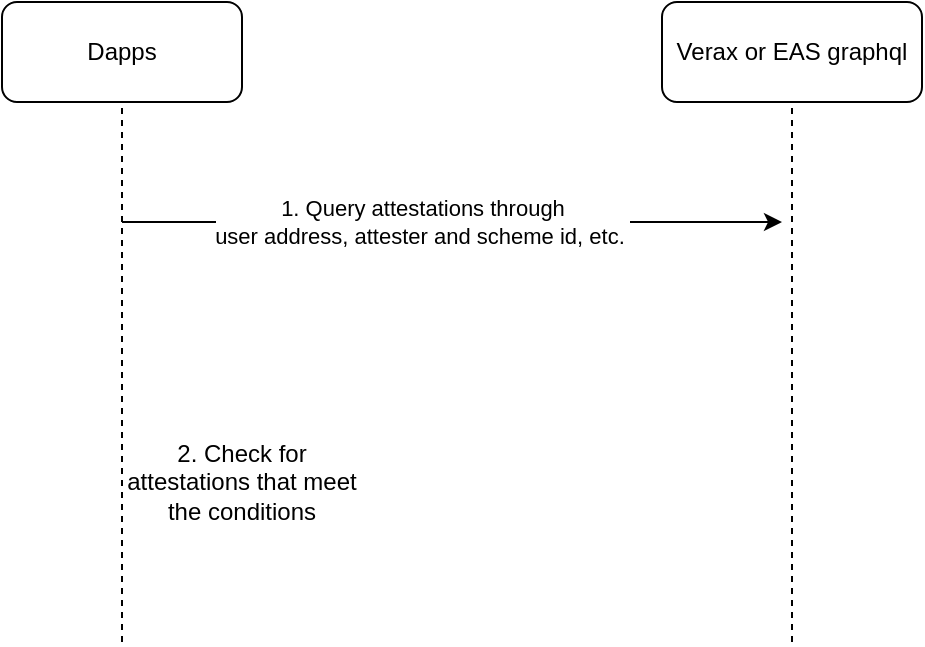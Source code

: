 <mxfile version="22.1.3" type="device">
  <diagram name="第 1 页" id="Sa4z2ILyl_k865I4MlPp">
    <mxGraphModel dx="951" dy="559" grid="1" gridSize="10" guides="1" tooltips="1" connect="1" arrows="1" fold="1" page="1" pageScale="1" pageWidth="827" pageHeight="1169" math="0" shadow="0">
      <root>
        <mxCell id="0" />
        <mxCell id="1" parent="0" />
        <mxCell id="Mw2zZ1B_3Rd58DC3wRsK-1" value="Dapps" style="rounded=1;whiteSpace=wrap;html=1;" vertex="1" parent="1">
          <mxGeometry x="120" y="70" width="120" height="50" as="geometry" />
        </mxCell>
        <mxCell id="Mw2zZ1B_3Rd58DC3wRsK-2" value="Verax or EAS graphql" style="rounded=1;whiteSpace=wrap;html=1;" vertex="1" parent="1">
          <mxGeometry x="450" y="70" width="130" height="50" as="geometry" />
        </mxCell>
        <mxCell id="Mw2zZ1B_3Rd58DC3wRsK-3" value="" style="endArrow=none;dashed=1;html=1;rounded=0;entryX=0.5;entryY=1;entryDx=0;entryDy=0;" edge="1" parent="1" target="Mw2zZ1B_3Rd58DC3wRsK-1">
          <mxGeometry width="50" height="50" relative="1" as="geometry">
            <mxPoint x="180" y="390" as="sourcePoint" />
            <mxPoint x="190" y="140" as="targetPoint" />
          </mxGeometry>
        </mxCell>
        <mxCell id="Mw2zZ1B_3Rd58DC3wRsK-4" value="" style="endArrow=none;dashed=1;html=1;rounded=0;entryX=0.5;entryY=1;entryDx=0;entryDy=0;" edge="1" parent="1" target="Mw2zZ1B_3Rd58DC3wRsK-2">
          <mxGeometry width="50" height="50" relative="1" as="geometry">
            <mxPoint x="515" y="390" as="sourcePoint" />
            <mxPoint x="520" y="170" as="targetPoint" />
          </mxGeometry>
        </mxCell>
        <mxCell id="Mw2zZ1B_3Rd58DC3wRsK-5" value="" style="endArrow=classic;html=1;rounded=0;" edge="1" parent="1">
          <mxGeometry width="50" height="50" relative="1" as="geometry">
            <mxPoint x="180" y="180" as="sourcePoint" />
            <mxPoint x="510" y="180" as="targetPoint" />
          </mxGeometry>
        </mxCell>
        <mxCell id="Mw2zZ1B_3Rd58DC3wRsK-6" value="1.&amp;nbsp;Query attestations through &lt;br&gt;user address, attester and scheme id, etc.&amp;nbsp;" style="edgeLabel;html=1;align=center;verticalAlign=middle;resizable=0;points=[];" vertex="1" connectable="0" parent="Mw2zZ1B_3Rd58DC3wRsK-5">
          <mxGeometry x="-0.606" y="1" relative="1" as="geometry">
            <mxPoint x="85" y="1" as="offset" />
          </mxGeometry>
        </mxCell>
        <mxCell id="Mw2zZ1B_3Rd58DC3wRsK-7" value="2.&amp;nbsp;Check for attestations that meet the conditions" style="text;html=1;strokeColor=none;fillColor=none;align=center;verticalAlign=middle;whiteSpace=wrap;rounded=0;" vertex="1" parent="1">
          <mxGeometry x="180" y="280" width="120" height="60" as="geometry" />
        </mxCell>
      </root>
    </mxGraphModel>
  </diagram>
</mxfile>
